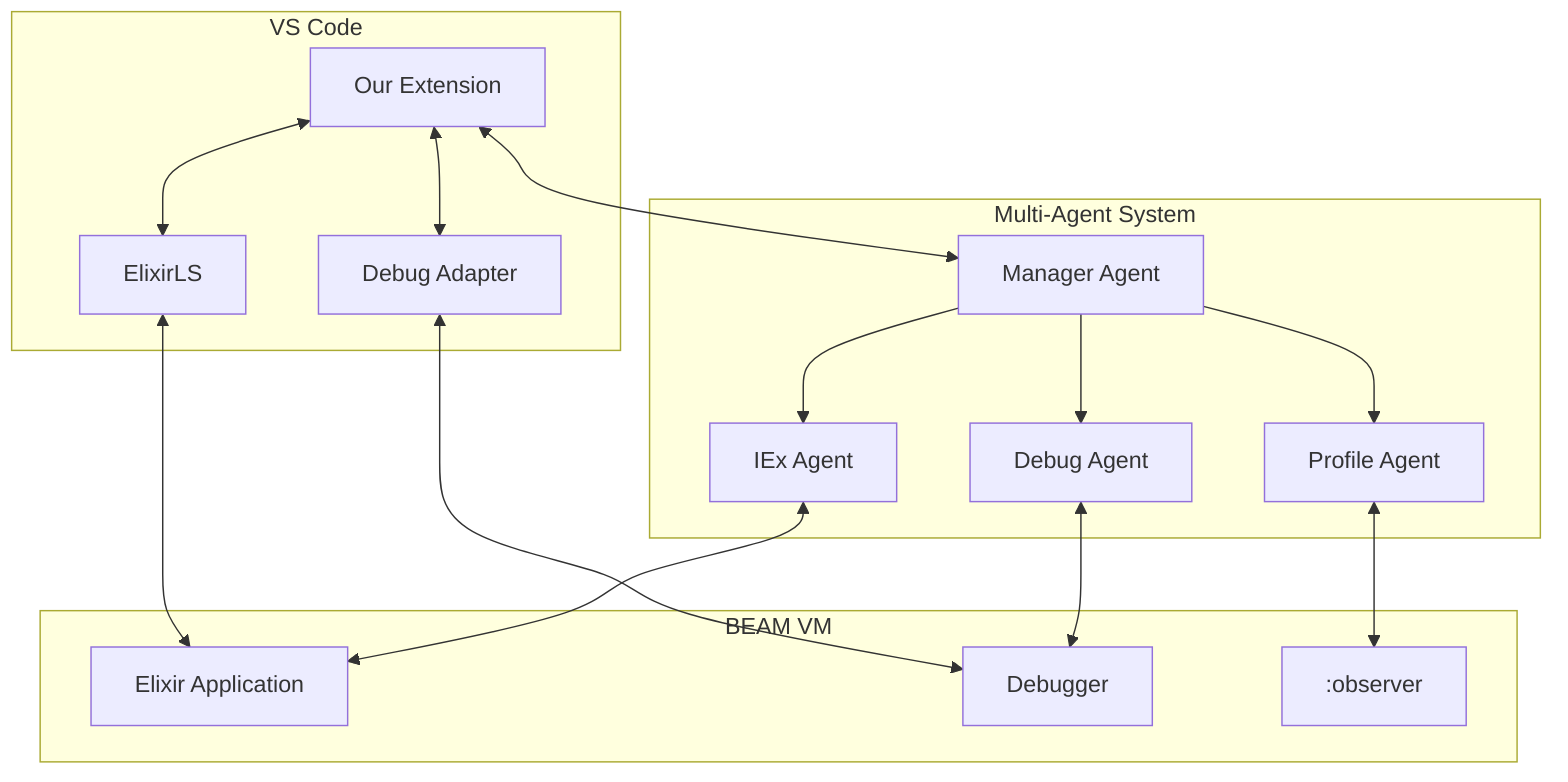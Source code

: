 graph TD
    subgraph IDE["VS Code"]
        ELS["ElixirLS"]
        EXT["Our Extension"]
        DEBUG["Debug Adapter"]
    end

    subgraph BEAM["BEAM VM"]
        APP["Elixir Application"]
        DBG["Debugger"]
        OBS[":observer"]
    end

    subgraph Agent_System["Multi-Agent System"]
        MA["Manager Agent"]
        DA["Debug Agent"]
        PA["Profile Agent"]
        IA["IEx Agent"]
    end

    %% Core connections
    ELS <--> APP
    EXT <--> MA
    DEBUG <--> DBG

    %% Agent interactions
    MA --> DA
    MA --> PA
    MA --> IA

    %% BEAM tooling connections
    DA <--> DBG
    PA <--> OBS
    IA <--> APP

    %% Extension connections
    EXT <--> ELS
    EXT <--> DEBUG